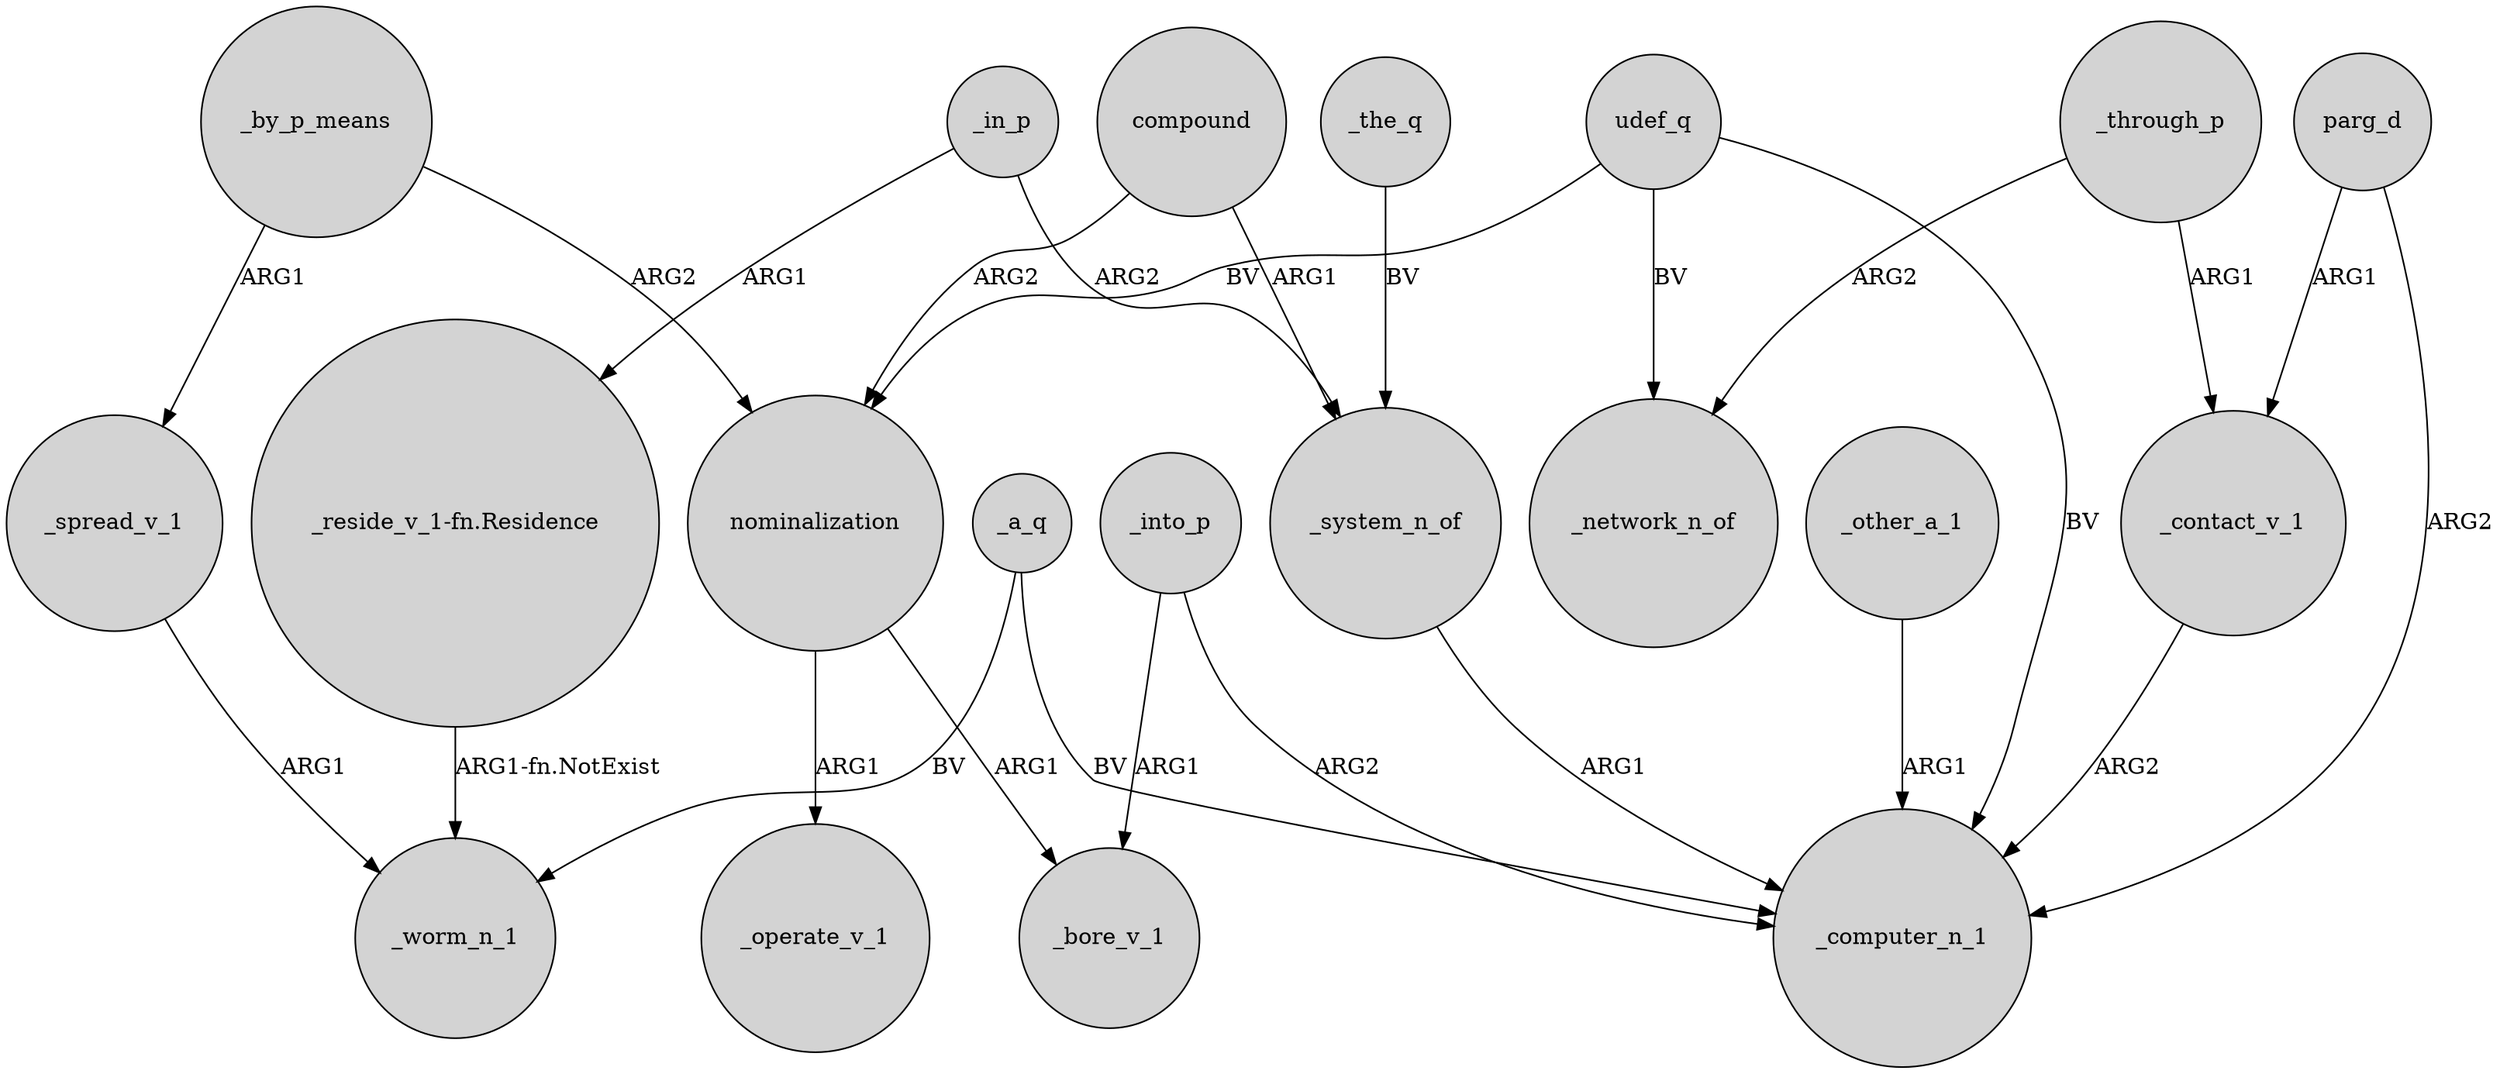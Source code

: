 digraph {
	node [shape=circle style=filled]
	_a_q -> _computer_n_1 [label=BV]
	"_reside_v_1-fn.Residence" -> _worm_n_1 [label="ARG1-fn.NotExist"]
	_into_p -> _bore_v_1 [label=ARG1]
	nominalization -> _operate_v_1 [label=ARG1]
	_by_p_means -> nominalization [label=ARG2]
	_contact_v_1 -> _computer_n_1 [label=ARG2]
	_spread_v_1 -> _worm_n_1 [label=ARG1]
	compound -> _system_n_of [label=ARG1]
	_by_p_means -> _spread_v_1 [label=ARG1]
	_in_p -> "_reside_v_1-fn.Residence" [label=ARG1]
	parg_d -> _contact_v_1 [label=ARG1]
	_through_p -> _contact_v_1 [label=ARG1]
	compound -> nominalization [label=ARG2]
	udef_q -> _computer_n_1 [label=BV]
	_into_p -> _computer_n_1 [label=ARG2]
	_other_a_1 -> _computer_n_1 [label=ARG1]
	parg_d -> _computer_n_1 [label=ARG2]
	udef_q -> _network_n_of [label=BV]
	_a_q -> _worm_n_1 [label=BV]
	udef_q -> nominalization [label=BV]
	_system_n_of -> _computer_n_1 [label=ARG1]
	_the_q -> _system_n_of [label=BV]
	nominalization -> _bore_v_1 [label=ARG1]
	_in_p -> _system_n_of [label=ARG2]
	_through_p -> _network_n_of [label=ARG2]
}
